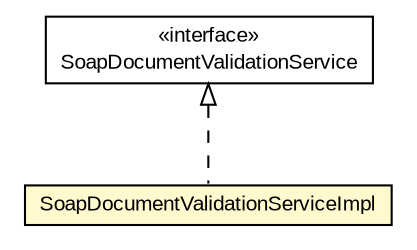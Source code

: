 #!/usr/local/bin/dot
#
# Class diagram 
# Generated by UMLGraph version R5_6-24-gf6e263 (http://www.umlgraph.org/)
#

digraph G {
	edge [fontname="arial",fontsize=10,labelfontname="arial",labelfontsize=10];
	node [fontname="arial",fontsize=10,shape=plaintext];
	nodesep=0.25;
	ranksep=0.5;
	// eu.europa.esig.dss.validation.SoapDocumentValidationServiceImpl
	c676041 [label=<<table title="eu.europa.esig.dss.validation.SoapDocumentValidationServiceImpl" border="0" cellborder="1" cellspacing="0" cellpadding="2" port="p" bgcolor="lemonChiffon" href="./SoapDocumentValidationServiceImpl.html">
		<tr><td><table border="0" cellspacing="0" cellpadding="1">
<tr><td align="center" balign="center"> SoapDocumentValidationServiceImpl </td></tr>
		</table></td></tr>
		</table>>, URL="./SoapDocumentValidationServiceImpl.html", fontname="arial", fontcolor="black", fontsize=10.0];
	// eu.europa.esig.dss.validation.SoapDocumentValidationService
	c676043 [label=<<table title="eu.europa.esig.dss.validation.SoapDocumentValidationService" border="0" cellborder="1" cellspacing="0" cellpadding="2" port="p" href="./SoapDocumentValidationService.html">
		<tr><td><table border="0" cellspacing="0" cellpadding="1">
<tr><td align="center" balign="center"> &#171;interface&#187; </td></tr>
<tr><td align="center" balign="center"> SoapDocumentValidationService </td></tr>
		</table></td></tr>
		</table>>, URL="./SoapDocumentValidationService.html", fontname="arial", fontcolor="black", fontsize=10.0];
	//eu.europa.esig.dss.validation.SoapDocumentValidationServiceImpl implements eu.europa.esig.dss.validation.SoapDocumentValidationService
	c676043:p -> c676041:p [dir=back,arrowtail=empty,style=dashed];
}

